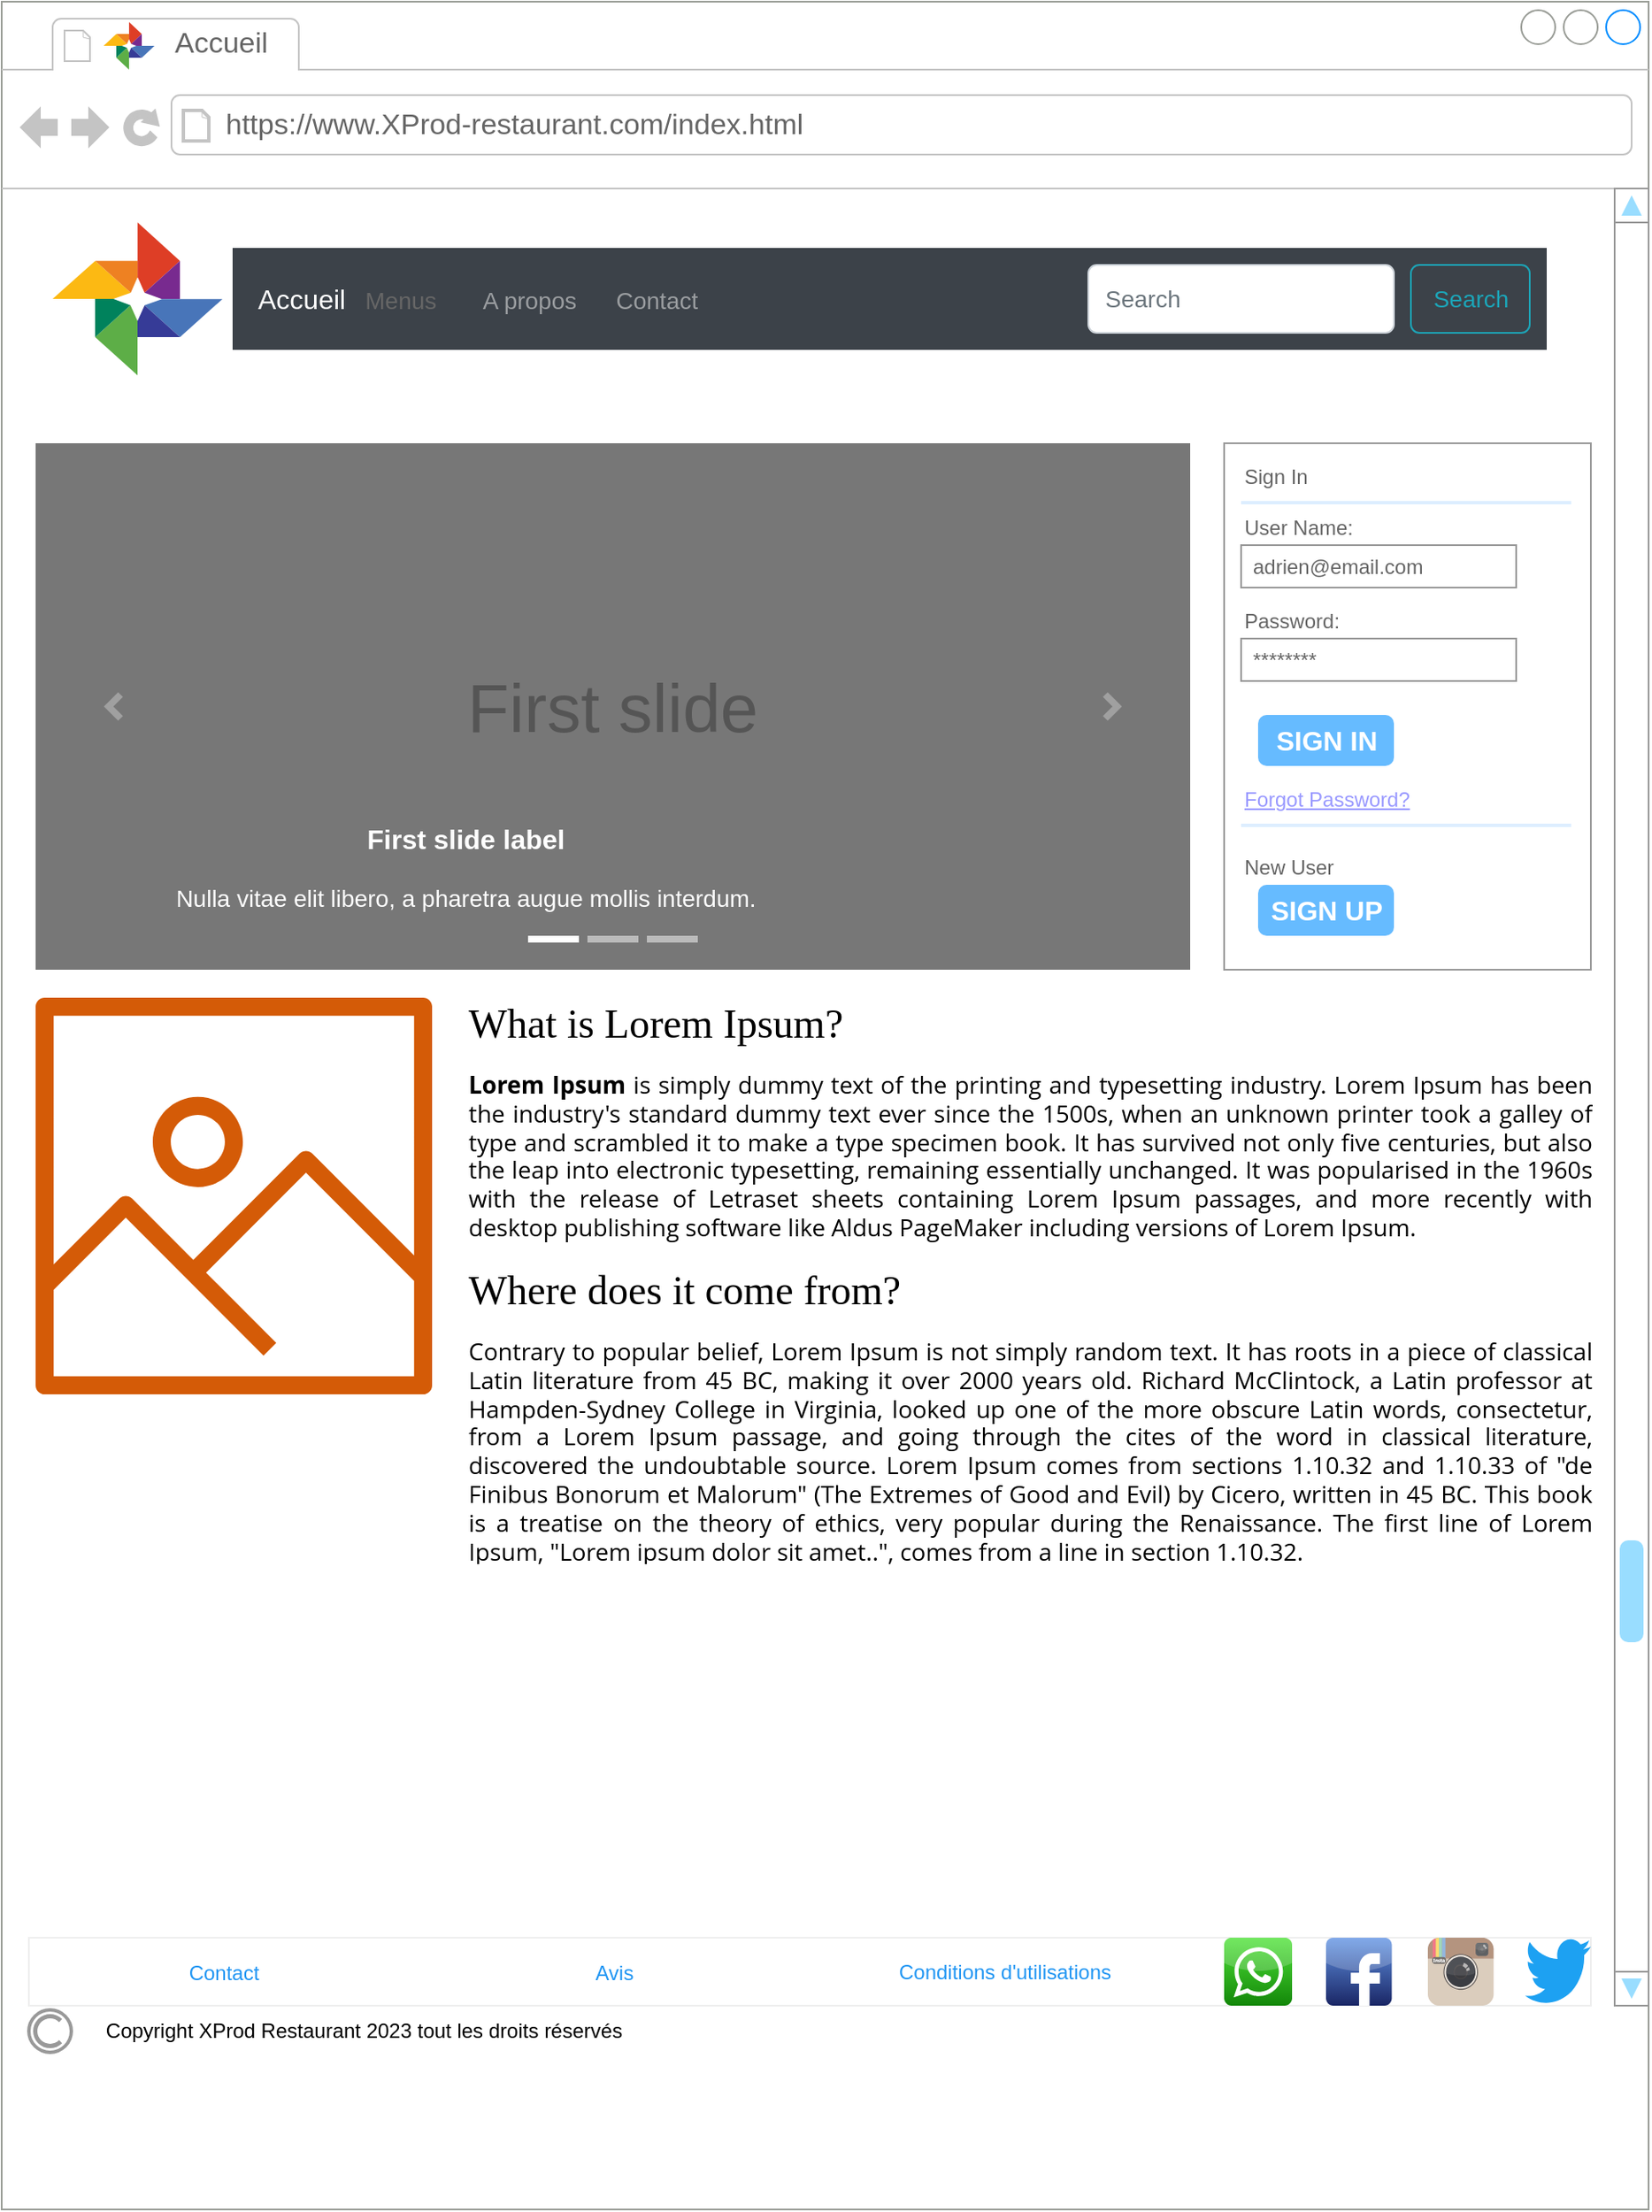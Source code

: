 <mxfile version="20.7.4" type="device" pages="4"><diagram id="piDafpqhtRUU5qUU-vj8" name="Accueil"><mxGraphModel dx="1098" dy="1996" grid="1" gridSize="10" guides="1" tooltips="1" connect="1" arrows="1" fold="1" page="1" pageScale="1" pageWidth="827" pageHeight="1169" math="0" shadow="0"><root><mxCell id="0"/><mxCell id="1" parent="0"/><mxCell id="sqZSckNPJ_jpyAhtQ5uk-7" value="" style="strokeWidth=1;shadow=0;align=center;html=1;shape=mxgraph.mockup.containers.browserWindow;rSize=0;strokeColor2=#008cff;strokeColor3=#c4c4c4;mainText=,;recursiveResize=0;strokeColor=#9a9d97;" vertex="1" parent="1"><mxGeometry x="20" y="-1140" width="970" height="1300" as="geometry"/></mxCell><mxCell id="sqZSckNPJ_jpyAhtQ5uk-8" value="Accueil" style="strokeWidth=1;shadow=0;dashed=0;align=center;html=1;shape=mxgraph.mockup.containers.anchor;fontSize=17;fontColor=#666666;align=left;" vertex="1" parent="sqZSckNPJ_jpyAhtQ5uk-7"><mxGeometry x="100" y="12" width="70" height="26" as="geometry"/></mxCell><mxCell id="sqZSckNPJ_jpyAhtQ5uk-9" value="https://www.XProd-restaurant.com/index.html" style="strokeWidth=1;shadow=0;dashed=0;align=center;html=1;shape=mxgraph.mockup.containers.anchor;rSize=0;fontSize=17;fontColor=#666666;align=left;" vertex="1" parent="sqZSckNPJ_jpyAhtQ5uk-7"><mxGeometry x="130" y="60" width="280" height="26" as="geometry"/></mxCell><mxCell id="sqZSckNPJ_jpyAhtQ5uk-11" value="" style="dashed=0;outlineConnect=0;html=1;align=center;labelPosition=center;verticalLabelPosition=bottom;verticalAlign=top;shape=mxgraph.weblogos.google_photos" vertex="1" parent="sqZSckNPJ_jpyAhtQ5uk-7"><mxGeometry x="30" y="130" width="100" height="90" as="geometry"/></mxCell><mxCell id="sqZSckNPJ_jpyAhtQ5uk-12" value="" style="dashed=0;outlineConnect=0;html=1;align=center;labelPosition=center;verticalLabelPosition=bottom;verticalAlign=top;shape=mxgraph.weblogos.google_photos" vertex="1" parent="sqZSckNPJ_jpyAhtQ5uk-7"><mxGeometry x="60" y="12" width="30" height="28" as="geometry"/></mxCell><mxCell id="sqZSckNPJ_jpyAhtQ5uk-32" value="" style="strokeWidth=1;shadow=0;dashed=0;align=center;html=1;shape=mxgraph.mockup.forms.rrect;rSize=0;strokeColor=#999999;fillColor=#ffffff;" vertex="1" parent="sqZSckNPJ_jpyAhtQ5uk-7"><mxGeometry x="720" y="260" width="216" height="310" as="geometry"/></mxCell><mxCell id="sqZSckNPJ_jpyAhtQ5uk-33" value="Sign In" style="strokeWidth=1;shadow=0;dashed=0;align=center;html=1;shape=mxgraph.mockup.forms.anchor;fontSize=12;fontColor=#666666;align=left;resizeWidth=1;spacingLeft=0;" vertex="1" parent="sqZSckNPJ_jpyAhtQ5uk-32"><mxGeometry width="108" height="20" relative="1" as="geometry"><mxPoint x="10" y="10" as="offset"/></mxGeometry></mxCell><mxCell id="sqZSckNPJ_jpyAhtQ5uk-34" value="" style="shape=line;strokeColor=#ddeeff;strokeWidth=2;html=1;resizeWidth=1;" vertex="1" parent="sqZSckNPJ_jpyAhtQ5uk-32"><mxGeometry width="194.4" height="10" relative="1" as="geometry"><mxPoint x="10" y="30" as="offset"/></mxGeometry></mxCell><mxCell id="sqZSckNPJ_jpyAhtQ5uk-35" value="User Name:" style="strokeWidth=1;shadow=0;dashed=0;align=center;html=1;shape=mxgraph.mockup.forms.anchor;fontSize=12;fontColor=#666666;align=left;resizeWidth=1;spacingLeft=0;" vertex="1" parent="sqZSckNPJ_jpyAhtQ5uk-32"><mxGeometry width="108" height="20" relative="1" as="geometry"><mxPoint x="10" y="40" as="offset"/></mxGeometry></mxCell><mxCell id="sqZSckNPJ_jpyAhtQ5uk-36" value="adrien@email.com" style="strokeWidth=1;shadow=0;dashed=0;align=center;html=1;shape=mxgraph.mockup.forms.rrect;rSize=0;strokeColor=#999999;fontColor=#666666;align=left;spacingLeft=5;resizeWidth=1;" vertex="1" parent="sqZSckNPJ_jpyAhtQ5uk-32"><mxGeometry width="162" height="25" relative="1" as="geometry"><mxPoint x="10" y="60" as="offset"/></mxGeometry></mxCell><mxCell id="sqZSckNPJ_jpyAhtQ5uk-37" value="Password:" style="strokeWidth=1;shadow=0;dashed=0;align=center;html=1;shape=mxgraph.mockup.forms.anchor;fontSize=12;fontColor=#666666;align=left;resizeWidth=1;spacingLeft=0;" vertex="1" parent="sqZSckNPJ_jpyAhtQ5uk-32"><mxGeometry width="108" height="20" relative="1" as="geometry"><mxPoint x="10" y="95" as="offset"/></mxGeometry></mxCell><mxCell id="sqZSckNPJ_jpyAhtQ5uk-38" value="********" style="strokeWidth=1;shadow=0;dashed=0;align=center;html=1;shape=mxgraph.mockup.forms.rrect;rSize=0;strokeColor=#999999;fontColor=#666666;align=left;spacingLeft=5;resizeWidth=1;" vertex="1" parent="sqZSckNPJ_jpyAhtQ5uk-32"><mxGeometry width="162" height="25" relative="1" as="geometry"><mxPoint x="10" y="115" as="offset"/></mxGeometry></mxCell><mxCell id="sqZSckNPJ_jpyAhtQ5uk-39" value="SIGN IN" style="strokeWidth=1;shadow=0;dashed=0;align=center;html=1;shape=mxgraph.mockup.forms.rrect;rSize=5;strokeColor=none;fontColor=#ffffff;fillColor=#66bbff;fontSize=16;fontStyle=1;" vertex="1" parent="sqZSckNPJ_jpyAhtQ5uk-32"><mxGeometry y="1" width="80" height="30" relative="1" as="geometry"><mxPoint x="20" y="-150" as="offset"/></mxGeometry></mxCell><mxCell id="sqZSckNPJ_jpyAhtQ5uk-40" value="Forgot Password?" style="strokeWidth=1;shadow=0;dashed=0;align=center;html=1;shape=mxgraph.mockup.forms.anchor;fontSize=12;fontColor=#9999ff;align=left;spacingLeft=0;fontStyle=4;resizeWidth=1;" vertex="1" parent="sqZSckNPJ_jpyAhtQ5uk-32"><mxGeometry y="1" width="162" height="20" relative="1" as="geometry"><mxPoint x="10" y="-110" as="offset"/></mxGeometry></mxCell><mxCell id="sqZSckNPJ_jpyAhtQ5uk-41" value="" style="shape=line;strokeColor=#ddeeff;strokeWidth=2;html=1;resizeWidth=1;" vertex="1" parent="sqZSckNPJ_jpyAhtQ5uk-32"><mxGeometry y="1" width="194.4" height="10" relative="1" as="geometry"><mxPoint x="10" y="-90" as="offset"/></mxGeometry></mxCell><mxCell id="sqZSckNPJ_jpyAhtQ5uk-42" value="New User" style="strokeWidth=1;shadow=0;dashed=0;align=center;html=1;shape=mxgraph.mockup.forms.anchor;fontSize=12;fontColor=#666666;align=left;spacingLeft=0;resizeWidth=1;" vertex="1" parent="sqZSckNPJ_jpyAhtQ5uk-32"><mxGeometry y="1" width="162" height="20" relative="1" as="geometry"><mxPoint x="10" y="-70" as="offset"/></mxGeometry></mxCell><mxCell id="sqZSckNPJ_jpyAhtQ5uk-43" value="SIGN UP" style="strokeWidth=1;shadow=0;dashed=0;align=center;html=1;shape=mxgraph.mockup.forms.rrect;rSize=5;strokeColor=none;fontColor=#ffffff;fillColor=#66bbff;fontSize=16;fontStyle=1;" vertex="1" parent="sqZSckNPJ_jpyAhtQ5uk-32"><mxGeometry y="1" width="80" height="30" relative="1" as="geometry"><mxPoint x="20" y="-50" as="offset"/></mxGeometry></mxCell><mxCell id="sqZSckNPJ_jpyAhtQ5uk-48" value="First slide" style="html=1;shadow=0;dashed=0;strokeColor=none;strokeWidth=1;fillColor=#777777;fontColor=#555555;whiteSpace=wrap;align=center;verticalAlign=middle;fontStyle=0;fontSize=40;" vertex="1" parent="sqZSckNPJ_jpyAhtQ5uk-7"><mxGeometry x="20" y="260" width="680" height="310" as="geometry"/></mxCell><mxCell id="sqZSckNPJ_jpyAhtQ5uk-49" value="" style="html=1;verticalLabelPosition=bottom;labelBackgroundColor=#ffffff;verticalAlign=top;shadow=0;dashed=0;strokeWidth=4;shape=mxgraph.ios7.misc.more;strokeColor=#a0a0a0;" vertex="1" parent="sqZSckNPJ_jpyAhtQ5uk-48"><mxGeometry x="1" y="0.5" width="7" height="14" relative="1" as="geometry"><mxPoint x="-50" y="-7" as="offset"/></mxGeometry></mxCell><mxCell id="sqZSckNPJ_jpyAhtQ5uk-50" value="" style="flipH=1;html=1;verticalLabelPosition=bottom;labelBackgroundColor=#ffffff;verticalAlign=top;shadow=0;dashed=0;strokeWidth=4;shape=mxgraph.ios7.misc.more;strokeColor=#a0a0a0;" vertex="1" parent="sqZSckNPJ_jpyAhtQ5uk-48"><mxGeometry y="0.5" width="7" height="14" relative="1" as="geometry"><mxPoint x="43" y="-7" as="offset"/></mxGeometry></mxCell><mxCell id="sqZSckNPJ_jpyAhtQ5uk-51" value="" style="html=1;shadow=0;strokeColor=none;fillColor=#ffffff;" vertex="1" parent="sqZSckNPJ_jpyAhtQ5uk-48"><mxGeometry x="0.5" y="1" width="30" height="4" relative="1" as="geometry"><mxPoint x="-50" y="-20" as="offset"/></mxGeometry></mxCell><mxCell id="sqZSckNPJ_jpyAhtQ5uk-52" value="" style="html=1;shadow=0;strokeColor=none;fillColor=#BBBBBB;" vertex="1" parent="sqZSckNPJ_jpyAhtQ5uk-48"><mxGeometry x="0.5" y="1" width="30" height="4" relative="1" as="geometry"><mxPoint x="-15" y="-20" as="offset"/></mxGeometry></mxCell><mxCell id="sqZSckNPJ_jpyAhtQ5uk-53" value="" style="html=1;shadow=0;strokeColor=none;fillColor=#BBBBBB;" vertex="1" parent="sqZSckNPJ_jpyAhtQ5uk-48"><mxGeometry x="0.5" y="1" width="30" height="4" relative="1" as="geometry"><mxPoint x="20" y="-20" as="offset"/></mxGeometry></mxCell><mxCell id="sqZSckNPJ_jpyAhtQ5uk-54" value="&lt;font style=&quot;font-size: 16px&quot;&gt;&lt;b&gt;First slide label&lt;/b&gt;&lt;/font&gt;&lt;br style=&quot;font-size: 14px&quot;&gt;&lt;br style=&quot;font-size: 14px&quot;&gt;Nulla vitae elit libero, a pharetra augue mollis interdum." style="html=1;shadow=0;strokeColor=none;fillColor=none;resizeWidth=1;fontColor=#FFFFFF;fontSize=14;" vertex="1" parent="sqZSckNPJ_jpyAhtQ5uk-48"><mxGeometry y="1" width="506.222" height="60" relative="1" as="geometry"><mxPoint y="-90" as="offset"/></mxGeometry></mxCell><mxCell id="sqZSckNPJ_jpyAhtQ5uk-71" value="" style="sketch=0;outlineConnect=0;fontColor=#232F3E;gradientColor=none;fillColor=#D45B07;strokeColor=none;dashed=0;verticalLabelPosition=bottom;verticalAlign=top;align=center;html=1;fontSize=12;fontStyle=0;aspect=fixed;pointerEvents=1;shape=mxgraph.aws4.container_registry_image;" vertex="1" parent="sqZSckNPJ_jpyAhtQ5uk-7"><mxGeometry x="20" y="586.5" width="233.5" height="233.5" as="geometry"/></mxCell><mxCell id="sqZSckNPJ_jpyAhtQ5uk-75" value="" style="verticalLabelPosition=bottom;shadow=0;dashed=0;align=center;html=1;verticalAlign=top;strokeWidth=1;shape=mxgraph.mockup.navigation.scrollBar;strokeColor=#999999;barPos=20;fillColor2=#99ddff;strokeColor2=none;direction=north;" vertex="1" parent="sqZSckNPJ_jpyAhtQ5uk-7"><mxGeometry x="950" y="110" width="20" height="1070" as="geometry"/></mxCell><mxCell id="sqZSckNPJ_jpyAhtQ5uk-88" value="" style="strokeColor=#999999;verticalLabelPosition=bottom;shadow=0;dashed=0;verticalAlign=top;strokeWidth=2;html=1;shape=mxgraph.mockup.misc.copyrightIcon;" vertex="1" parent="sqZSckNPJ_jpyAhtQ5uk-7"><mxGeometry x="16" y="1182.5" width="25" height="25" as="geometry"/></mxCell><mxCell id="sqZSckNPJ_jpyAhtQ5uk-89" value="Copyright XProd Restaurant 2023 tout les droits réservés" style="text;html=1;strokeColor=none;fillColor=none;align=center;verticalAlign=middle;whiteSpace=wrap;rounded=0;" vertex="1" parent="sqZSckNPJ_jpyAhtQ5uk-7"><mxGeometry x="41" y="1180" width="345" height="30" as="geometry"/></mxCell><mxCell id="sqZSckNPJ_jpyAhtQ5uk-76" value="" style="shape=rect;fillColor=#ffffff;strokeColor=#eeeeee;shadow=0;" vertex="1" parent="sqZSckNPJ_jpyAhtQ5uk-7"><mxGeometry x="16" y="1140" width="920" height="40" as="geometry"/></mxCell><mxCell id="sqZSckNPJ_jpyAhtQ5uk-77" value="Contact" style="shape=rect;strokeColor=none;fillColor=none;fontSize=12;fontColor=#2196F3;dashed=0;" vertex="1" parent="sqZSckNPJ_jpyAhtQ5uk-76"><mxGeometry width="230" height="40" as="geometry"/></mxCell><mxCell id="sqZSckNPJ_jpyAhtQ5uk-78" value="Avis" style="shape=rect;strokeColor=none;fillColor=none;fontSize=12;fontColor=#2196F3;dashed=0;" vertex="1" parent="sqZSckNPJ_jpyAhtQ5uk-76"><mxGeometry x="230" width="230" height="40" as="geometry"/></mxCell><mxCell id="sqZSckNPJ_jpyAhtQ5uk-81" value="" style="dashed=0;outlineConnect=0;html=1;align=center;labelPosition=center;verticalLabelPosition=bottom;verticalAlign=top;shape=mxgraph.webicons.facebook;fillColor=#6294E4;gradientColor=#1A2665" vertex="1" parent="sqZSckNPJ_jpyAhtQ5uk-76"><mxGeometry x="764" width="38.737" height="40" as="geometry"/></mxCell><mxCell id="sqZSckNPJ_jpyAhtQ5uk-82" value="" style="dashed=0;outlineConnect=0;html=1;align=center;labelPosition=center;verticalLabelPosition=bottom;verticalAlign=top;shape=mxgraph.weblogos.instagram;fillColor=#6FC0E4;gradientColor=#1E305B" vertex="1" parent="sqZSckNPJ_jpyAhtQ5uk-76"><mxGeometry x="823.995" width="38.737" height="40" as="geometry"/></mxCell><mxCell id="sqZSckNPJ_jpyAhtQ5uk-83" value="" style="dashed=0;outlineConnect=0;html=1;align=center;labelPosition=center;verticalLabelPosition=bottom;verticalAlign=top;shape=mxgraph.weblogos.twitter;fillColor=#1DA1F2;strokeColor=none" vertex="1" parent="sqZSckNPJ_jpyAhtQ5uk-76"><mxGeometry x="881.261" y="-0.39" width="38.737" height="40.39" as="geometry"/></mxCell><mxCell id="sqZSckNPJ_jpyAhtQ5uk-86" value="Conditions d'utilisations" style="shape=rect;strokeColor=none;fillColor=none;fontSize=12;fontColor=#2196F3;dashed=0;" vertex="1" parent="sqZSckNPJ_jpyAhtQ5uk-76"><mxGeometry x="460" y="-0.39" width="230" height="40" as="geometry"/></mxCell><mxCell id="sqZSckNPJ_jpyAhtQ5uk-87" value="" style="dashed=0;outlineConnect=0;html=1;align=center;labelPosition=center;verticalLabelPosition=bottom;verticalAlign=top;shape=mxgraph.webicons.whatsapp;fillColor=#4FE238;gradientColor=#138709;strokeColor=#666666;" vertex="1" parent="sqZSckNPJ_jpyAhtQ5uk-76"><mxGeometry x="704" width="40" height="40" as="geometry"/></mxCell><mxCell id="sqZSckNPJ_jpyAhtQ5uk-91" value="Accueil" style="html=1;shadow=0;dashed=0;fillColor=#3c4249;strokeColor=none;fontSize=16;fontColor=#ffffff;align=left;spacing=15;" vertex="1" parent="sqZSckNPJ_jpyAhtQ5uk-7"><mxGeometry x="136" y="145" width="774" height="60" as="geometry"/></mxCell><mxCell id="sqZSckNPJ_jpyAhtQ5uk-92" value="Menus   " style="fillColor=none;strokeColor=none;fontSize=14;fontColor=#666666;align=center;" vertex="1" parent="sqZSckNPJ_jpyAhtQ5uk-91"><mxGeometry width="70" height="40" relative="1" as="geometry"><mxPoint x="70" y="10" as="offset"/></mxGeometry></mxCell><mxCell id="sqZSckNPJ_jpyAhtQ5uk-93" value="A propos" style="fillColor=none;strokeColor=none;fontSize=14;fontColor=#9A9DA0;align=center;" vertex="1" parent="sqZSckNPJ_jpyAhtQ5uk-91"><mxGeometry width="70" height="40" relative="1" as="geometry"><mxPoint x="140" y="10" as="offset"/></mxGeometry></mxCell><mxCell id="sqZSckNPJ_jpyAhtQ5uk-94" value="Contact" style="fillColor=none;strokeColor=none;fontSize=14;fontColor=#9A9DA0;align=center;spacingRight=0;" vertex="1" parent="sqZSckNPJ_jpyAhtQ5uk-91"><mxGeometry width="80" height="40" relative="1" as="geometry"><mxPoint x="210" y="10" as="offset"/></mxGeometry></mxCell><mxCell id="sqZSckNPJ_jpyAhtQ5uk-96" value="Search" style="html=1;shadow=0;dashed=0;shape=mxgraph.bootstrap.rrect;rSize=5;fontSize=14;fontColor=#1CA5B8;strokeColor=#1CA5B8;fillColor=none;" vertex="1" parent="sqZSckNPJ_jpyAhtQ5uk-91"><mxGeometry x="1" width="70" height="40" relative="1" as="geometry"><mxPoint x="-80" y="10" as="offset"/></mxGeometry></mxCell><mxCell id="sqZSckNPJ_jpyAhtQ5uk-97" value="Search" style="html=1;shadow=0;dashed=0;shape=mxgraph.bootstrap.rrect;rSize=5;fontSize=14;fontColor=#6C767D;strokeColor=#CED4DA;fillColor=#ffffff;align=left;spacing=10;" vertex="1" parent="sqZSckNPJ_jpyAhtQ5uk-91"><mxGeometry x="1" width="180" height="40" relative="1" as="geometry"><mxPoint x="-270" y="10" as="offset"/></mxGeometry></mxCell><mxCell id="sqZSckNPJ_jpyAhtQ5uk-74" value="&lt;h2 style=&quot;margin: 0px 0px 10px; padding: 0px; font-weight: 400; font-family: DauphinPlain; font-size: 24px; line-height: 24px; background-color: rgb(255, 255, 255);&quot;&gt;What is Lorem Ipsum?&lt;/h2&gt;&lt;h1&gt;&lt;p style=&quot;margin: 0px 0px 15px; padding: 0px; text-align: justify; font-family: &amp;quot;Open Sans&amp;quot;, Arial, sans-serif; font-size: 14px; font-weight: 400; background-color: rgb(255, 255, 255);&quot;&gt;&lt;strong style=&quot;margin: 0px; padding: 0px;&quot;&gt;Lorem Ipsum&lt;/strong&gt;&amp;nbsp;is simply dummy text of the printing and typesetting industry. Lorem Ipsum has been the industry's standard dummy text ever since the 1500s, when an unknown printer took a galley of type and scrambled it to make a type specimen book. It has survived not only five centuries, but also the leap into electronic typesetting, remaining essentially unchanged. It was popularised in the 1960s with the release of Letraset sheets containing Lorem Ipsum passages, and more recently with desktop publishing software like Aldus PageMaker including versions of Lorem Ipsum.&lt;/p&gt;&lt;/h1&gt;&lt;h2 style=&quot;margin: 0px 0px 10px; padding: 0px; font-weight: 400; font-family: DauphinPlain; font-size: 24px; line-height: 24px; background-color: rgb(255, 255, 255);&quot;&gt;Where does it come from?&lt;/h2&gt;&lt;h1&gt;&lt;p style=&quot;margin: 0px 0px 15px; padding: 0px; text-align: justify; font-family: &amp;quot;Open Sans&amp;quot;, Arial, sans-serif; font-size: 14px; font-weight: 400; background-color: rgb(255, 255, 255);&quot;&gt;Contrary to popular belief, Lorem Ipsum is not simply random text. It has roots in a piece of classical Latin literature from 45 BC, making it over 2000 years old. Richard McClintock, a Latin professor at Hampden-Sydney College in Virginia, looked up one of the more obscure Latin words, consectetur, from a Lorem Ipsum passage, and going through the cites of the word in classical literature, discovered the undoubtable source. Lorem Ipsum comes from sections 1.10.32 and 1.10.33 of &quot;de Finibus Bonorum et Malorum&quot; (The Extremes of Good and Evil) by Cicero, written in 45 BC. This book is a treatise on the theory of ethics, very popular during the Renaissance. The first line of Lorem Ipsum, &quot;Lorem ipsum dolor sit amet..&quot;, comes from a line in section 1.10.32.&lt;/p&gt;&lt;/h1&gt;" style="text;html=1;strokeColor=none;fillColor=none;spacing=5;spacingTop=-20;whiteSpace=wrap;overflow=hidden;rounded=0;" vertex="1" parent="1"><mxGeometry x="290" y="-540" width="670" height="320" as="geometry"/></mxCell></root></mxGraphModel></diagram><diagram id="k6usiOoXamyA07TUauXd" name="Menus"><mxGraphModel dx="1098" dy="1996" grid="1" gridSize="10" guides="1" tooltips="1" connect="1" arrows="1" fold="1" page="1" pageScale="1" pageWidth="827" pageHeight="1169" math="0" shadow="0"><root><mxCell id="0"/><mxCell id="1" parent="0"/><mxCell id="kueBY_Un3f4j--dOkgWy-1" value="" style="strokeWidth=1;shadow=0;align=center;html=1;shape=mxgraph.mockup.containers.browserWindow;rSize=0;strokeColor2=#008cff;strokeColor3=#c4c4c4;mainText=,;recursiveResize=0;strokeColor=#9a9d97;" vertex="1" parent="1"><mxGeometry x="10" y="-1140" width="970" height="1300" as="geometry"/></mxCell><mxCell id="kueBY_Un3f4j--dOkgWy-2" value="Menus" style="strokeWidth=1;shadow=0;dashed=0;align=center;html=1;shape=mxgraph.mockup.containers.anchor;fontSize=17;fontColor=#666666;align=left;" vertex="1" parent="kueBY_Un3f4j--dOkgWy-1"><mxGeometry x="100" y="12" width="70" height="26" as="geometry"/></mxCell><mxCell id="kueBY_Un3f4j--dOkgWy-3" value="https://www.XProd-restaurant.com/menus.html" style="strokeWidth=1;shadow=0;dashed=0;align=center;html=1;shape=mxgraph.mockup.containers.anchor;rSize=0;fontSize=17;fontColor=#666666;align=left;" vertex="1" parent="kueBY_Un3f4j--dOkgWy-1"><mxGeometry x="130" y="60" width="350" height="26" as="geometry"/></mxCell><mxCell id="kueBY_Un3f4j--dOkgWy-4" value="" style="dashed=0;outlineConnect=0;html=1;align=center;labelPosition=center;verticalLabelPosition=bottom;verticalAlign=top;shape=mxgraph.weblogos.google_photos" vertex="1" parent="kueBY_Un3f4j--dOkgWy-1"><mxGeometry x="30" y="130" width="100" height="90" as="geometry"/></mxCell><mxCell id="kueBY_Un3f4j--dOkgWy-5" value="" style="dashed=0;outlineConnect=0;html=1;align=center;labelPosition=center;verticalLabelPosition=bottom;verticalAlign=top;shape=mxgraph.weblogos.google_photos" vertex="1" parent="kueBY_Un3f4j--dOkgWy-1"><mxGeometry x="60" y="12" width="30" height="28" as="geometry"/></mxCell><mxCell id="kueBY_Un3f4j--dOkgWy-26" value="" style="verticalLabelPosition=bottom;shadow=0;dashed=0;align=center;html=1;verticalAlign=top;strokeWidth=1;shape=mxgraph.mockup.navigation.scrollBar;strokeColor=#999999;barPos=20;fillColor2=#99ddff;strokeColor2=none;direction=north;" vertex="1" parent="kueBY_Un3f4j--dOkgWy-1"><mxGeometry x="950" y="110" width="20" height="1070" as="geometry"/></mxCell><mxCell id="kueBY_Un3f4j--dOkgWy-27" value="" style="strokeColor=#999999;verticalLabelPosition=bottom;shadow=0;dashed=0;verticalAlign=top;strokeWidth=2;html=1;shape=mxgraph.mockup.misc.copyrightIcon;" vertex="1" parent="kueBY_Un3f4j--dOkgWy-1"><mxGeometry x="16" y="1182.5" width="25" height="25" as="geometry"/></mxCell><mxCell id="kueBY_Un3f4j--dOkgWy-28" value="Copyright XProd Restaurant 2023 tout les droits réservés" style="text;html=1;strokeColor=none;fillColor=none;align=center;verticalAlign=middle;whiteSpace=wrap;rounded=0;" vertex="1" parent="kueBY_Un3f4j--dOkgWy-1"><mxGeometry x="41" y="1180" width="345" height="30" as="geometry"/></mxCell><mxCell id="kueBY_Un3f4j--dOkgWy-29" value="" style="shape=rect;fillColor=#ffffff;strokeColor=#eeeeee;shadow=0;" vertex="1" parent="kueBY_Un3f4j--dOkgWy-1"><mxGeometry x="16" y="1140" width="920" height="40" as="geometry"/></mxCell><mxCell id="kueBY_Un3f4j--dOkgWy-30" value="Contact" style="shape=rect;strokeColor=none;fillColor=none;fontSize=12;fontColor=#2196F3;dashed=0;" vertex="1" parent="kueBY_Un3f4j--dOkgWy-29"><mxGeometry width="230" height="40" as="geometry"/></mxCell><mxCell id="kueBY_Un3f4j--dOkgWy-31" value="Avis" style="shape=rect;strokeColor=none;fillColor=none;fontSize=12;fontColor=#2196F3;dashed=0;" vertex="1" parent="kueBY_Un3f4j--dOkgWy-29"><mxGeometry x="230" width="230" height="40" as="geometry"/></mxCell><mxCell id="kueBY_Un3f4j--dOkgWy-32" value="" style="dashed=0;outlineConnect=0;html=1;align=center;labelPosition=center;verticalLabelPosition=bottom;verticalAlign=top;shape=mxgraph.webicons.facebook;fillColor=#6294E4;gradientColor=#1A2665" vertex="1" parent="kueBY_Un3f4j--dOkgWy-29"><mxGeometry x="764" width="38.737" height="40" as="geometry"/></mxCell><mxCell id="kueBY_Un3f4j--dOkgWy-33" value="" style="dashed=0;outlineConnect=0;html=1;align=center;labelPosition=center;verticalLabelPosition=bottom;verticalAlign=top;shape=mxgraph.weblogos.instagram;fillColor=#6FC0E4;gradientColor=#1E305B" vertex="1" parent="kueBY_Un3f4j--dOkgWy-29"><mxGeometry x="823.995" width="38.737" height="40" as="geometry"/></mxCell><mxCell id="kueBY_Un3f4j--dOkgWy-34" value="" style="dashed=0;outlineConnect=0;html=1;align=center;labelPosition=center;verticalLabelPosition=bottom;verticalAlign=top;shape=mxgraph.weblogos.twitter;fillColor=#1DA1F2;strokeColor=none" vertex="1" parent="kueBY_Un3f4j--dOkgWy-29"><mxGeometry x="881.261" y="-0.39" width="38.737" height="40.39" as="geometry"/></mxCell><mxCell id="kueBY_Un3f4j--dOkgWy-35" value="Conditions d'utilisations" style="shape=rect;strokeColor=none;fillColor=none;fontSize=12;fontColor=#2196F3;dashed=0;" vertex="1" parent="kueBY_Un3f4j--dOkgWy-29"><mxGeometry x="460" y="-0.39" width="230" height="40" as="geometry"/></mxCell><mxCell id="kueBY_Un3f4j--dOkgWy-36" value="" style="dashed=0;outlineConnect=0;html=1;align=center;labelPosition=center;verticalLabelPosition=bottom;verticalAlign=top;shape=mxgraph.webicons.whatsapp;fillColor=#4FE238;gradientColor=#138709;strokeColor=#666666;" vertex="1" parent="kueBY_Un3f4j--dOkgWy-29"><mxGeometry x="704" width="40" height="40" as="geometry"/></mxCell><mxCell id="xYGSoIGeoZW1-WdGzr9T-1" value="" style="edgeStyle=orthogonalEdgeStyle;rounded=0;orthogonalLoop=1;jettySize=auto;html=1;fontSize=7;fontColor=#666666;" edge="1" parent="kueBY_Un3f4j--dOkgWy-1" source="kueBY_Un3f4j--dOkgWy-37" target="kueBY_Un3f4j--dOkgWy-4"><mxGeometry relative="1" as="geometry"/></mxCell><mxCell id="kueBY_Un3f4j--dOkgWy-37" value="&lt;font color=&quot;#666666&quot;&gt;Accueil&lt;/font&gt;" style="html=1;shadow=0;dashed=0;fillColor=#3c4249;strokeColor=none;fontSize=16;fontColor=#ffffff;align=left;spacing=15;" vertex="1" parent="kueBY_Un3f4j--dOkgWy-1"><mxGeometry x="136" y="145" width="774" height="60" as="geometry"/></mxCell><mxCell id="kueBY_Un3f4j--dOkgWy-38" value="Menus   " style="fillColor=none;strokeColor=none;fontSize=14;fontColor=#ffffff;align=center;" vertex="1" parent="kueBY_Un3f4j--dOkgWy-37"><mxGeometry width="70" height="40" relative="1" as="geometry"><mxPoint x="70" y="10" as="offset"/></mxGeometry></mxCell><mxCell id="kueBY_Un3f4j--dOkgWy-39" value="A propos" style="fillColor=none;strokeColor=none;fontSize=14;fontColor=#9A9DA0;align=center;" vertex="1" parent="kueBY_Un3f4j--dOkgWy-37"><mxGeometry width="70" height="40" relative="1" as="geometry"><mxPoint x="140" y="10" as="offset"/></mxGeometry></mxCell><mxCell id="kueBY_Un3f4j--dOkgWy-40" value="Contacter" style="fillColor=none;strokeColor=none;fontSize=14;fontColor=#9A9DA0;align=center;spacingRight=0;" vertex="1" parent="kueBY_Un3f4j--dOkgWy-37"><mxGeometry width="80" height="40" relative="1" as="geometry"><mxPoint x="210" y="10" as="offset"/></mxGeometry></mxCell><mxCell id="kueBY_Un3f4j--dOkgWy-41" value="Search" style="html=1;shadow=0;dashed=0;shape=mxgraph.bootstrap.rrect;rSize=5;fontSize=14;fontColor=#1CA5B8;strokeColor=#1CA5B8;fillColor=none;" vertex="1" parent="kueBY_Un3f4j--dOkgWy-37"><mxGeometry x="1" width="70" height="40" relative="1" as="geometry"><mxPoint x="-80" y="10" as="offset"/></mxGeometry></mxCell><mxCell id="kueBY_Un3f4j--dOkgWy-42" value="Search" style="html=1;shadow=0;dashed=0;shape=mxgraph.bootstrap.rrect;rSize=5;fontSize=14;fontColor=#6C767D;strokeColor=#CED4DA;fillColor=#ffffff;align=left;spacing=10;" vertex="1" parent="kueBY_Un3f4j--dOkgWy-37"><mxGeometry x="1" width="180" height="40" relative="1" as="geometry"><mxPoint x="-270" y="10" as="offset"/></mxGeometry></mxCell><mxCell id="tIFeKeIKIsqFOBbnGKZI-1" value="" style="sketch=0;outlineConnect=0;fontColor=#232F3E;gradientColor=none;fillColor=#D45B07;strokeColor=none;dashed=0;verticalLabelPosition=bottom;verticalAlign=top;align=center;html=1;fontSize=12;fontStyle=0;aspect=fixed;pointerEvents=1;shape=mxgraph.aws4.container_registry_image;" vertex="1" parent="kueBY_Un3f4j--dOkgWy-1"><mxGeometry x="82" y="290" width="130" height="130" as="geometry"/></mxCell><mxCell id="tIFeKeIKIsqFOBbnGKZI-2" value="" style="sketch=0;outlineConnect=0;fontColor=#232F3E;gradientColor=none;fillColor=#D45B07;strokeColor=none;dashed=0;verticalLabelPosition=bottom;verticalAlign=top;align=center;html=1;fontSize=12;fontStyle=0;aspect=fixed;pointerEvents=1;shape=mxgraph.aws4.container_registry_image;" vertex="1" parent="kueBY_Un3f4j--dOkgWy-1"><mxGeometry x="411" y="290" width="130" height="130" as="geometry"/></mxCell><mxCell id="tIFeKeIKIsqFOBbnGKZI-3" value="" style="sketch=0;outlineConnect=0;fontColor=#232F3E;gradientColor=none;fillColor=#D45B07;strokeColor=none;dashed=0;verticalLabelPosition=bottom;verticalAlign=top;align=center;html=1;fontSize=12;fontStyle=0;aspect=fixed;pointerEvents=1;shape=mxgraph.aws4.container_registry_image;" vertex="1" parent="kueBY_Un3f4j--dOkgWy-1"><mxGeometry x="760" y="290" width="130" height="130" as="geometry"/></mxCell><mxCell id="tIFeKeIKIsqFOBbnGKZI-4" value="" style="sketch=0;outlineConnect=0;fontColor=#232F3E;gradientColor=none;fillColor=#D45B07;strokeColor=none;dashed=0;verticalLabelPosition=bottom;verticalAlign=top;align=center;html=1;fontSize=12;fontStyle=0;aspect=fixed;pointerEvents=1;shape=mxgraph.aws4.container_registry_image;" vertex="1" parent="kueBY_Un3f4j--dOkgWy-1"><mxGeometry x="410" y="556" width="130" height="130" as="geometry"/></mxCell><mxCell id="tIFeKeIKIsqFOBbnGKZI-5" value="" style="sketch=0;outlineConnect=0;fontColor=#232F3E;gradientColor=none;fillColor=#D45B07;strokeColor=none;dashed=0;verticalLabelPosition=bottom;verticalAlign=top;align=center;html=1;fontSize=12;fontStyle=0;aspect=fixed;pointerEvents=1;shape=mxgraph.aws4.container_registry_image;" vertex="1" parent="kueBY_Un3f4j--dOkgWy-1"><mxGeometry x="760" y="556" width="130" height="130" as="geometry"/></mxCell><mxCell id="tIFeKeIKIsqFOBbnGKZI-6" value="" style="sketch=0;outlineConnect=0;fontColor=#232F3E;gradientColor=none;fillColor=#D45B07;strokeColor=none;dashed=0;verticalLabelPosition=bottom;verticalAlign=top;align=center;html=1;fontSize=12;fontStyle=0;aspect=fixed;pointerEvents=1;shape=mxgraph.aws4.container_registry_image;" vertex="1" parent="kueBY_Un3f4j--dOkgWy-1"><mxGeometry x="82" y="556" width="130" height="130" as="geometry"/></mxCell><mxCell id="tIFeKeIKIsqFOBbnGKZI-7" value="" style="sketch=0;outlineConnect=0;fontColor=#232F3E;gradientColor=none;fillColor=#D45B07;strokeColor=none;dashed=0;verticalLabelPosition=bottom;verticalAlign=top;align=center;html=1;fontSize=12;fontStyle=0;aspect=fixed;pointerEvents=1;shape=mxgraph.aws4.container_registry_image;" vertex="1" parent="kueBY_Un3f4j--dOkgWy-1"><mxGeometry x="82" y="850" width="130" height="130" as="geometry"/></mxCell><mxCell id="tIFeKeIKIsqFOBbnGKZI-8" value="" style="sketch=0;outlineConnect=0;fontColor=#232F3E;gradientColor=none;fillColor=#D45B07;strokeColor=none;dashed=0;verticalLabelPosition=bottom;verticalAlign=top;align=center;html=1;fontSize=12;fontStyle=0;aspect=fixed;pointerEvents=1;shape=mxgraph.aws4.container_registry_image;" vertex="1" parent="kueBY_Un3f4j--dOkgWy-1"><mxGeometry x="411" y="850" width="130" height="130" as="geometry"/></mxCell><mxCell id="tIFeKeIKIsqFOBbnGKZI-9" value="" style="sketch=0;outlineConnect=0;fontColor=#232F3E;gradientColor=none;fillColor=#D45B07;strokeColor=none;dashed=0;verticalLabelPosition=bottom;verticalAlign=top;align=center;html=1;fontSize=12;fontStyle=0;aspect=fixed;pointerEvents=1;shape=mxgraph.aws4.container_registry_image;" vertex="1" parent="kueBY_Un3f4j--dOkgWy-1"><mxGeometry x="760" y="850" width="130" height="130" as="geometry"/></mxCell><mxCell id="tIFeKeIKIsqFOBbnGKZI-10" value="" style="shape=mxgraph.signs.travel.euro;html=1;pointerEvents=1;fillColor=#000000;strokeColor=none;verticalLabelPosition=bottom;verticalAlign=top;align=center;" vertex="1" parent="kueBY_Un3f4j--dOkgWy-1"><mxGeometry x="180" y="420" width="30" height="30" as="geometry"/></mxCell><mxCell id="tIFeKeIKIsqFOBbnGKZI-11" value="" style="shape=mxgraph.signs.travel.euro;html=1;pointerEvents=1;fillColor=#000000;strokeColor=none;verticalLabelPosition=bottom;verticalAlign=top;align=center;" vertex="1" parent="kueBY_Un3f4j--dOkgWy-1"><mxGeometry x="508" y="420" width="30" height="30" as="geometry"/></mxCell><mxCell id="tIFeKeIKIsqFOBbnGKZI-12" value="" style="shape=mxgraph.signs.travel.euro;html=1;pointerEvents=1;fillColor=#000000;strokeColor=none;verticalLabelPosition=bottom;verticalAlign=top;align=center;" vertex="1" parent="kueBY_Un3f4j--dOkgWy-1"><mxGeometry x="860" y="420" width="30" height="30" as="geometry"/></mxCell><mxCell id="tIFeKeIKIsqFOBbnGKZI-13" value="" style="shape=mxgraph.signs.travel.euro;html=1;pointerEvents=1;fillColor=#000000;strokeColor=none;verticalLabelPosition=bottom;verticalAlign=top;align=center;" vertex="1" parent="kueBY_Un3f4j--dOkgWy-1"><mxGeometry x="180" y="686" width="30" height="30" as="geometry"/></mxCell><mxCell id="tIFeKeIKIsqFOBbnGKZI-14" value="" style="shape=mxgraph.signs.travel.euro;html=1;pointerEvents=1;fillColor=#000000;strokeColor=none;verticalLabelPosition=bottom;verticalAlign=top;align=center;" vertex="1" parent="kueBY_Un3f4j--dOkgWy-1"><mxGeometry x="180" y="980" width="30" height="30" as="geometry"/></mxCell><mxCell id="tIFeKeIKIsqFOBbnGKZI-15" value="" style="shape=mxgraph.signs.travel.euro;html=1;pointerEvents=1;fillColor=#000000;strokeColor=none;verticalLabelPosition=bottom;verticalAlign=top;align=center;" vertex="1" parent="kueBY_Un3f4j--dOkgWy-1"><mxGeometry x="508" y="686" width="30" height="30" as="geometry"/></mxCell><mxCell id="tIFeKeIKIsqFOBbnGKZI-16" value="" style="shape=mxgraph.signs.travel.euro;html=1;pointerEvents=1;fillColor=#000000;strokeColor=none;verticalLabelPosition=bottom;verticalAlign=top;align=center;" vertex="1" parent="kueBY_Un3f4j--dOkgWy-1"><mxGeometry x="860" y="686" width="30" height="30" as="geometry"/></mxCell><mxCell id="tIFeKeIKIsqFOBbnGKZI-17" value="" style="shape=mxgraph.signs.travel.euro;html=1;pointerEvents=1;fillColor=#000000;strokeColor=none;verticalLabelPosition=bottom;verticalAlign=top;align=center;" vertex="1" parent="kueBY_Un3f4j--dOkgWy-1"><mxGeometry x="511" y="980" width="30" height="30" as="geometry"/></mxCell><mxCell id="tIFeKeIKIsqFOBbnGKZI-18" value="" style="shape=mxgraph.signs.travel.euro;html=1;pointerEvents=1;fillColor=#000000;strokeColor=none;verticalLabelPosition=bottom;verticalAlign=top;align=center;" vertex="1" parent="kueBY_Un3f4j--dOkgWy-1"><mxGeometry x="860" y="980" width="30" height="30" as="geometry"/></mxCell><mxCell id="tIFeKeIKIsqFOBbnGKZI-19" value="Prix" style="text;html=1;strokeColor=none;fillColor=none;align=center;verticalAlign=middle;whiteSpace=wrap;rounded=0;" vertex="1" parent="kueBY_Un3f4j--dOkgWy-1"><mxGeometry x="110" y="420" width="60" height="30" as="geometry"/></mxCell><mxCell id="tIFeKeIKIsqFOBbnGKZI-20" value="Prix" style="text;html=1;strokeColor=none;fillColor=none;align=center;verticalAlign=middle;whiteSpace=wrap;rounded=0;" vertex="1" parent="kueBY_Un3f4j--dOkgWy-1"><mxGeometry x="445" y="420" width="60" height="30" as="geometry"/></mxCell><mxCell id="tIFeKeIKIsqFOBbnGKZI-21" value="Prix" style="text;html=1;strokeColor=none;fillColor=none;align=center;verticalAlign=middle;whiteSpace=wrap;rounded=0;" vertex="1" parent="kueBY_Un3f4j--dOkgWy-1"><mxGeometry x="795" y="420" width="60" height="30" as="geometry"/></mxCell><mxCell id="tIFeKeIKIsqFOBbnGKZI-22" value="Prix" style="text;html=1;strokeColor=none;fillColor=none;align=center;verticalAlign=middle;whiteSpace=wrap;rounded=0;" vertex="1" parent="kueBY_Un3f4j--dOkgWy-1"><mxGeometry x="117" y="686" width="60" height="30" as="geometry"/></mxCell><mxCell id="tIFeKeIKIsqFOBbnGKZI-23" value="Prix" style="text;html=1;strokeColor=none;fillColor=none;align=center;verticalAlign=middle;whiteSpace=wrap;rounded=0;" vertex="1" parent="kueBY_Un3f4j--dOkgWy-1"><mxGeometry x="110" y="980" width="60" height="30" as="geometry"/></mxCell><mxCell id="tIFeKeIKIsqFOBbnGKZI-25" value="Prix" style="text;html=1;strokeColor=none;fillColor=none;align=center;verticalAlign=middle;whiteSpace=wrap;rounded=0;" vertex="1" parent="kueBY_Un3f4j--dOkgWy-1"><mxGeometry x="455" y="686" width="60" height="30" as="geometry"/></mxCell><mxCell id="tIFeKeIKIsqFOBbnGKZI-26" value="Prix" style="text;html=1;strokeColor=none;fillColor=none;align=center;verticalAlign=middle;whiteSpace=wrap;rounded=0;" vertex="1" parent="kueBY_Un3f4j--dOkgWy-1"><mxGeometry x="451" y="980" width="60" height="30" as="geometry"/></mxCell><mxCell id="tIFeKeIKIsqFOBbnGKZI-24" value="Prix" style="text;html=1;strokeColor=none;fillColor=none;align=center;verticalAlign=middle;whiteSpace=wrap;rounded=0;" vertex="1" parent="kueBY_Un3f4j--dOkgWy-1"><mxGeometry x="800" y="686" width="60" height="30" as="geometry"/></mxCell><mxCell id="tIFeKeIKIsqFOBbnGKZI-27" value="Prix" style="text;html=1;strokeColor=none;fillColor=none;align=center;verticalAlign=middle;whiteSpace=wrap;rounded=0;" vertex="1" parent="kueBY_Un3f4j--dOkgWy-1"><mxGeometry x="800" y="980" width="60" height="30" as="geometry"/></mxCell><mxCell id="tIFeKeIKIsqFOBbnGKZI-28" value="&lt;span style=&quot;color: rgb(123, 136, 152); font-family: &amp;quot;Mercury SSm A&amp;quot;, &amp;quot;Mercury SSm B&amp;quot;, Georgia, Times, &amp;quot;Times New Roman&amp;quot;, &amp;quot;Microsoft YaHei New&amp;quot;, &amp;quot;Microsoft Yahei&amp;quot;, 微软雅黑, 宋体, SimSun, STXihei, 华文细黑, serif; text-align: start; font-size: 7px; background-color: rgb(255, 255, 255);&quot;&gt;Lorem ipsum dolor sit amet, consectetur adipiscing elit, sed do eiusmod tempor incididunt ut labore et dolore magna aliqua. Ut enim ad minim veniam, quis nostrud exercitation ullamco laboris nisi ut aliquip ex ea commodo consequat. Duis aute irure dolor in reprehenderit in voluptate velit esse cillum dolore eu fugiat nulla pariatur. Excepteur sint occaecat cupidatat non proident, sunt in culpa qui officia deserunt mollit anim id est laborum.&lt;/span&gt;" style="text;html=1;align=center;verticalAlign=middle;whiteSpace=wrap;rounded=0;fillColor=#FFFFFF;" vertex="1" parent="kueBY_Un3f4j--dOkgWy-1"><mxGeometry x="76" y="450" width="204" height="100" as="geometry"/></mxCell><mxCell id="tIFeKeIKIsqFOBbnGKZI-79" value="&lt;span style=&quot;color: rgb(123, 136, 152); font-family: &amp;quot;Mercury SSm A&amp;quot;, &amp;quot;Mercury SSm B&amp;quot;, Georgia, Times, &amp;quot;Times New Roman&amp;quot;, &amp;quot;Microsoft YaHei New&amp;quot;, &amp;quot;Microsoft Yahei&amp;quot;, 微软雅黑, 宋体, SimSun, STXihei, 华文细黑, serif; text-align: start; font-size: 7px; background-color: rgb(255, 255, 255);&quot;&gt;Lorem ipsum dolor sit amet, consectetur adipiscing elit, sed do eiusmod tempor incididunt ut labore et dolore magna aliqua. Ut enim ad minim veniam, quis nostrud exercitation ullamco laboris nisi ut aliquip ex ea commodo consequat. Duis aute irure dolor in reprehenderit in voluptate velit esse cillum dolore eu fugiat nulla pariatur. Excepteur sint occaecat cupidatat non proident, sunt in culpa qui officia deserunt mollit anim id est laborum.&lt;/span&gt;" style="text;html=1;align=center;verticalAlign=middle;whiteSpace=wrap;rounded=0;fillColor=#FFFFFF;" vertex="1" parent="kueBY_Un3f4j--dOkgWy-1"><mxGeometry x="373" y="450" width="204" height="100" as="geometry"/></mxCell><mxCell id="tIFeKeIKIsqFOBbnGKZI-80" value="&lt;span style=&quot;color: rgb(123, 136, 152); font-family: &amp;quot;Mercury SSm A&amp;quot;, &amp;quot;Mercury SSm B&amp;quot;, Georgia, Times, &amp;quot;Times New Roman&amp;quot;, &amp;quot;Microsoft YaHei New&amp;quot;, &amp;quot;Microsoft Yahei&amp;quot;, 微软雅黑, 宋体, SimSun, STXihei, 华文细黑, serif; text-align: start; font-size: 7px; background-color: rgb(255, 255, 255);&quot;&gt;Lorem ipsum dolor sit amet, consectetur adipiscing elit, sed do eiusmod tempor incididunt ut labore et dolore magna aliqua. Ut enim ad minim veniam, quis nostrud exercitation ullamco laboris nisi ut aliquip ex ea commodo consequat. Duis aute irure dolor in reprehenderit in voluptate velit esse cillum dolore eu fugiat nulla pariatur. Excepteur sint occaecat cupidatat non proident, sunt in culpa qui officia deserunt mollit anim id est laborum.&lt;/span&gt;" style="text;html=1;align=center;verticalAlign=middle;whiteSpace=wrap;rounded=0;fillColor=#FFFFFF;" vertex="1" parent="kueBY_Un3f4j--dOkgWy-1"><mxGeometry x="720" y="450" width="204" height="100" as="geometry"/></mxCell><mxCell id="tIFeKeIKIsqFOBbnGKZI-81" value="&lt;span style=&quot;color: rgb(123, 136, 152); font-family: &amp;quot;Mercury SSm A&amp;quot;, &amp;quot;Mercury SSm B&amp;quot;, Georgia, Times, &amp;quot;Times New Roman&amp;quot;, &amp;quot;Microsoft YaHei New&amp;quot;, &amp;quot;Microsoft Yahei&amp;quot;, 微软雅黑, 宋体, SimSun, STXihei, 华文细黑, serif; text-align: start; font-size: 7px; background-color: rgb(255, 255, 255);&quot;&gt;Lorem ipsum dolor sit amet, consectetur adipiscing elit, sed do eiusmod tempor incididunt ut labore et dolore magna aliqua. Ut enim ad minim veniam, quis nostrud exercitation ullamco laboris nisi ut aliquip ex ea commodo consequat. Duis aute irure dolor in reprehenderit in voluptate velit esse cillum dolore eu fugiat nulla pariatur. Excepteur sint occaecat cupidatat non proident, sunt in culpa qui officia deserunt mollit anim id est laborum.&lt;/span&gt;" style="text;html=1;align=center;verticalAlign=middle;whiteSpace=wrap;rounded=0;fillColor=#FFFFFF;" vertex="1" parent="kueBY_Un3f4j--dOkgWy-1"><mxGeometry x="50" y="730" width="204" height="100" as="geometry"/></mxCell><mxCell id="tIFeKeIKIsqFOBbnGKZI-82" value="&lt;span style=&quot;color: rgb(123, 136, 152); font-family: &amp;quot;Mercury SSm A&amp;quot;, &amp;quot;Mercury SSm B&amp;quot;, Georgia, Times, &amp;quot;Times New Roman&amp;quot;, &amp;quot;Microsoft YaHei New&amp;quot;, &amp;quot;Microsoft Yahei&amp;quot;, 微软雅黑, 宋体, SimSun, STXihei, 华文细黑, serif; text-align: start; font-size: 7px; background-color: rgb(255, 255, 255);&quot;&gt;Lorem ipsum dolor sit amet, consectetur adipiscing elit, sed do eiusmod tempor incididunt ut labore et dolore magna aliqua. Ut enim ad minim veniam, quis nostrud exercitation ullamco laboris nisi ut aliquip ex ea commodo consequat. Duis aute irure dolor in reprehenderit in voluptate velit esse cillum dolore eu fugiat nulla pariatur. Excepteur sint occaecat cupidatat non proident, sunt in culpa qui officia deserunt mollit anim id est laborum.&lt;/span&gt;" style="text;html=1;align=center;verticalAlign=middle;whiteSpace=wrap;rounded=0;fillColor=#FFFFFF;" vertex="1" parent="kueBY_Un3f4j--dOkgWy-1"><mxGeometry x="373" y="730" width="204" height="100" as="geometry"/></mxCell><mxCell id="tIFeKeIKIsqFOBbnGKZI-83" value="&lt;span style=&quot;color: rgb(123, 136, 152); font-family: &amp;quot;Mercury SSm A&amp;quot;, &amp;quot;Mercury SSm B&amp;quot;, Georgia, Times, &amp;quot;Times New Roman&amp;quot;, &amp;quot;Microsoft YaHei New&amp;quot;, &amp;quot;Microsoft Yahei&amp;quot;, 微软雅黑, 宋体, SimSun, STXihei, 华文细黑, serif; text-align: start; font-size: 7px; background-color: rgb(255, 255, 255);&quot;&gt;Lorem ipsum dolor sit amet, consectetur adipiscing elit, sed do eiusmod tempor incididunt ut labore et dolore magna aliqua. Ut enim ad minim veniam, quis nostrud exercitation ullamco laboris nisi ut aliquip ex ea commodo consequat. Duis aute irure dolor in reprehenderit in voluptate velit esse cillum dolore eu fugiat nulla pariatur. Excepteur sint occaecat cupidatat non proident, sunt in culpa qui officia deserunt mollit anim id est laborum.&lt;/span&gt;" style="text;html=1;align=center;verticalAlign=middle;whiteSpace=wrap;rounded=0;fillColor=#FFFFFF;" vertex="1" parent="kueBY_Un3f4j--dOkgWy-1"><mxGeometry x="720" y="730" width="204" height="100" as="geometry"/></mxCell><mxCell id="tIFeKeIKIsqFOBbnGKZI-84" value="&lt;span style=&quot;color: rgb(123, 136, 152); font-family: &amp;quot;Mercury SSm A&amp;quot;, &amp;quot;Mercury SSm B&amp;quot;, Georgia, Times, &amp;quot;Times New Roman&amp;quot;, &amp;quot;Microsoft YaHei New&amp;quot;, &amp;quot;Microsoft Yahei&amp;quot;, 微软雅黑, 宋体, SimSun, STXihei, 华文细黑, serif; text-align: start; font-size: 7px; background-color: rgb(255, 255, 255);&quot;&gt;Lorem ipsum dolor sit amet, consectetur adipiscing elit, sed do eiusmod tempor incididunt ut labore et dolore magna aliqua. Ut enim ad minim veniam, quis nostrud exercitation ullamco laboris nisi ut aliquip ex ea commodo consequat. Duis aute irure dolor in reprehenderit in voluptate velit esse cillum dolore eu fugiat nulla pariatur. Excepteur sint occaecat cupidatat non proident, sunt in culpa qui officia deserunt mollit anim id est laborum.&lt;/span&gt;" style="text;html=1;align=center;verticalAlign=middle;whiteSpace=wrap;rounded=0;fillColor=#FFFFFF;" vertex="1" parent="kueBY_Un3f4j--dOkgWy-1"><mxGeometry x="50" y="1020" width="204" height="100" as="geometry"/></mxCell><mxCell id="tIFeKeIKIsqFOBbnGKZI-85" value="&lt;span style=&quot;color: rgb(123, 136, 152); font-family: &amp;quot;Mercury SSm A&amp;quot;, &amp;quot;Mercury SSm B&amp;quot;, Georgia, Times, &amp;quot;Times New Roman&amp;quot;, &amp;quot;Microsoft YaHei New&amp;quot;, &amp;quot;Microsoft Yahei&amp;quot;, 微软雅黑, 宋体, SimSun, STXihei, 华文细黑, serif; text-align: start; font-size: 7px; background-color: rgb(255, 255, 255);&quot;&gt;Lorem ipsum dolor sit amet, consectetur adipiscing elit, sed do eiusmod tempor incididunt ut labore et dolore magna aliqua. Ut enim ad minim veniam, quis nostrud exercitation ullamco laboris nisi ut aliquip ex ea commodo consequat. Duis aute irure dolor in reprehenderit in voluptate velit esse cillum dolore eu fugiat nulla pariatur. Excepteur sint occaecat cupidatat non proident, sunt in culpa qui officia deserunt mollit anim id est laborum.&lt;/span&gt;" style="text;html=1;align=center;verticalAlign=middle;whiteSpace=wrap;rounded=0;fillColor=#FFFFFF;" vertex="1" parent="kueBY_Un3f4j--dOkgWy-1"><mxGeometry x="373" y="1020" width="204" height="100" as="geometry"/></mxCell><mxCell id="tIFeKeIKIsqFOBbnGKZI-86" value="&lt;span style=&quot;color: rgb(123, 136, 152); font-family: &amp;quot;Mercury SSm A&amp;quot;, &amp;quot;Mercury SSm B&amp;quot;, Georgia, Times, &amp;quot;Times New Roman&amp;quot;, &amp;quot;Microsoft YaHei New&amp;quot;, &amp;quot;Microsoft Yahei&amp;quot;, 微软雅黑, 宋体, SimSun, STXihei, 华文细黑, serif; text-align: start; font-size: 7px; background-color: rgb(255, 255, 255);&quot;&gt;Lorem ipsum dolor sit amet, consectetur adipiscing elit, sed do eiusmod tempor incididunt ut labore et dolore magna aliqua. Ut enim ad minim veniam, quis nostrud exercitation ullamco laboris nisi ut aliquip ex ea commodo consequat. Duis aute irure dolor in reprehenderit in voluptate velit esse cillum dolore eu fugiat nulla pariatur. Excepteur sint occaecat cupidatat non proident, sunt in culpa qui officia deserunt mollit anim id est laborum.&lt;/span&gt;" style="text;html=1;align=center;verticalAlign=middle;whiteSpace=wrap;rounded=0;fillColor=#FFFFFF;" vertex="1" parent="kueBY_Un3f4j--dOkgWy-1"><mxGeometry x="720" y="1020" width="204" height="100" as="geometry"/></mxCell></root></mxGraphModel></diagram><diagram id="2Abo70il_ICNrtQ0HVpv" name="A propos"><mxGraphModel dx="1098" dy="1996" grid="1" gridSize="10" guides="1" tooltips="1" connect="1" arrows="1" fold="1" page="1" pageScale="1" pageWidth="827" pageHeight="1169" math="0" shadow="0"><root><mxCell id="0"/><mxCell id="1" parent="0"/><mxCell id="Kyj8iqtLfudAXyjK0vAQ-1" value="" style="strokeWidth=1;shadow=0;align=center;html=1;shape=mxgraph.mockup.containers.browserWindow;rSize=0;strokeColor2=#008cff;strokeColor3=#c4c4c4;mainText=,;recursiveResize=0;strokeColor=#9a9d97;" vertex="1" parent="1"><mxGeometry x="10" y="-1140" width="970" height="1300" as="geometry"/></mxCell><mxCell id="Kyj8iqtLfudAXyjK0vAQ-2" value="A propos" style="strokeWidth=1;shadow=0;dashed=0;align=center;html=1;shape=mxgraph.mockup.containers.anchor;fontSize=17;fontColor=#666666;align=left;" vertex="1" parent="Kyj8iqtLfudAXyjK0vAQ-1"><mxGeometry x="100" y="12" width="70" height="26" as="geometry"/></mxCell><mxCell id="Kyj8iqtLfudAXyjK0vAQ-3" value="https://www.XProd-restaurant.com/apropos.html" style="strokeWidth=1;shadow=0;dashed=0;align=center;html=1;shape=mxgraph.mockup.containers.anchor;rSize=0;fontSize=17;fontColor=#666666;align=left;" vertex="1" parent="Kyj8iqtLfudAXyjK0vAQ-1"><mxGeometry x="130" y="60" width="370" height="26" as="geometry"/></mxCell><mxCell id="Kyj8iqtLfudAXyjK0vAQ-4" value="" style="dashed=0;outlineConnect=0;html=1;align=center;labelPosition=center;verticalLabelPosition=bottom;verticalAlign=top;shape=mxgraph.weblogos.google_photos" vertex="1" parent="Kyj8iqtLfudAXyjK0vAQ-1"><mxGeometry x="30" y="130" width="100" height="90" as="geometry"/></mxCell><mxCell id="Kyj8iqtLfudAXyjK0vAQ-5" value="" style="dashed=0;outlineConnect=0;html=1;align=center;labelPosition=center;verticalLabelPosition=bottom;verticalAlign=top;shape=mxgraph.weblogos.google_photos" vertex="1" parent="Kyj8iqtLfudAXyjK0vAQ-1"><mxGeometry x="60" y="12" width="30" height="28" as="geometry"/></mxCell><mxCell id="Kyj8iqtLfudAXyjK0vAQ-6" value="" style="verticalLabelPosition=bottom;shadow=0;dashed=0;align=center;html=1;verticalAlign=top;strokeWidth=1;shape=mxgraph.mockup.navigation.scrollBar;strokeColor=#999999;barPos=20;fillColor2=#99ddff;strokeColor2=none;direction=north;" vertex="1" parent="Kyj8iqtLfudAXyjK0vAQ-1"><mxGeometry x="950" y="110" width="20" height="1070" as="geometry"/></mxCell><mxCell id="Kyj8iqtLfudAXyjK0vAQ-7" value="" style="strokeColor=#999999;verticalLabelPosition=bottom;shadow=0;dashed=0;verticalAlign=top;strokeWidth=2;html=1;shape=mxgraph.mockup.misc.copyrightIcon;" vertex="1" parent="Kyj8iqtLfudAXyjK0vAQ-1"><mxGeometry x="16" y="1182.5" width="25" height="25" as="geometry"/></mxCell><mxCell id="Kyj8iqtLfudAXyjK0vAQ-8" value="Copyright XProd Restaurant 2023 tout les droits réservés" style="text;html=1;strokeColor=none;fillColor=none;align=center;verticalAlign=middle;whiteSpace=wrap;rounded=0;" vertex="1" parent="Kyj8iqtLfudAXyjK0vAQ-1"><mxGeometry x="41" y="1180" width="345" height="30" as="geometry"/></mxCell><mxCell id="Kyj8iqtLfudAXyjK0vAQ-9" value="" style="shape=rect;fillColor=#ffffff;strokeColor=#eeeeee;shadow=0;" vertex="1" parent="Kyj8iqtLfudAXyjK0vAQ-1"><mxGeometry x="16" y="1140" width="920" height="40" as="geometry"/></mxCell><mxCell id="Kyj8iqtLfudAXyjK0vAQ-10" value="Contact" style="shape=rect;strokeColor=none;fillColor=none;fontSize=12;fontColor=#2196F3;dashed=0;" vertex="1" parent="Kyj8iqtLfudAXyjK0vAQ-9"><mxGeometry width="230" height="40" as="geometry"/></mxCell><mxCell id="Kyj8iqtLfudAXyjK0vAQ-11" value="Avis" style="shape=rect;strokeColor=none;fillColor=none;fontSize=12;fontColor=#2196F3;dashed=0;" vertex="1" parent="Kyj8iqtLfudAXyjK0vAQ-9"><mxGeometry x="230" width="230" height="40" as="geometry"/></mxCell><mxCell id="Kyj8iqtLfudAXyjK0vAQ-12" value="" style="dashed=0;outlineConnect=0;html=1;align=center;labelPosition=center;verticalLabelPosition=bottom;verticalAlign=top;shape=mxgraph.webicons.facebook;fillColor=#6294E4;gradientColor=#1A2665" vertex="1" parent="Kyj8iqtLfudAXyjK0vAQ-9"><mxGeometry x="764" width="38.737" height="40" as="geometry"/></mxCell><mxCell id="Kyj8iqtLfudAXyjK0vAQ-13" value="" style="dashed=0;outlineConnect=0;html=1;align=center;labelPosition=center;verticalLabelPosition=bottom;verticalAlign=top;shape=mxgraph.weblogos.instagram;fillColor=#6FC0E4;gradientColor=#1E305B" vertex="1" parent="Kyj8iqtLfudAXyjK0vAQ-9"><mxGeometry x="823.995" width="38.737" height="40" as="geometry"/></mxCell><mxCell id="Kyj8iqtLfudAXyjK0vAQ-14" value="" style="dashed=0;outlineConnect=0;html=1;align=center;labelPosition=center;verticalLabelPosition=bottom;verticalAlign=top;shape=mxgraph.weblogos.twitter;fillColor=#1DA1F2;strokeColor=none" vertex="1" parent="Kyj8iqtLfudAXyjK0vAQ-9"><mxGeometry x="881.261" y="-0.39" width="38.737" height="40.39" as="geometry"/></mxCell><mxCell id="Kyj8iqtLfudAXyjK0vAQ-15" value="Conditions d'utilisations" style="shape=rect;strokeColor=none;fillColor=none;fontSize=12;fontColor=#2196F3;dashed=0;" vertex="1" parent="Kyj8iqtLfudAXyjK0vAQ-9"><mxGeometry x="460" y="-0.39" width="230" height="40" as="geometry"/></mxCell><mxCell id="Kyj8iqtLfudAXyjK0vAQ-16" value="" style="dashed=0;outlineConnect=0;html=1;align=center;labelPosition=center;verticalLabelPosition=bottom;verticalAlign=top;shape=mxgraph.webicons.whatsapp;fillColor=#4FE238;gradientColor=#138709;strokeColor=#666666;" vertex="1" parent="Kyj8iqtLfudAXyjK0vAQ-9"><mxGeometry x="704" width="40" height="40" as="geometry"/></mxCell><mxCell id="Kyj8iqtLfudAXyjK0vAQ-17" value="&lt;font color=&quot;#666666&quot;&gt;Accueil&lt;/font&gt;" style="html=1;shadow=0;dashed=0;fillColor=#3c4249;strokeColor=none;fontSize=16;fontColor=#ffffff;align=left;spacing=15;" vertex="1" parent="Kyj8iqtLfudAXyjK0vAQ-1"><mxGeometry x="136" y="145" width="774" height="60" as="geometry"/></mxCell><mxCell id="Kyj8iqtLfudAXyjK0vAQ-18" value="Menus   " style="fillColor=none;strokeColor=none;fontSize=14;fontColor=#666666;align=center;" vertex="1" parent="Kyj8iqtLfudAXyjK0vAQ-17"><mxGeometry width="70" height="40" relative="1" as="geometry"><mxPoint x="70" y="10" as="offset"/></mxGeometry></mxCell><mxCell id="Kyj8iqtLfudAXyjK0vAQ-19" value="A propos" style="fillColor=none;strokeColor=none;fontSize=14;fontColor=#FFFFFF;align=center;" vertex="1" parent="Kyj8iqtLfudAXyjK0vAQ-17"><mxGeometry width="70" height="40" relative="1" as="geometry"><mxPoint x="140" y="10" as="offset"/></mxGeometry></mxCell><mxCell id="Kyj8iqtLfudAXyjK0vAQ-20" value="Contacter" style="fillColor=none;strokeColor=none;fontSize=14;fontColor=#666666;align=center;spacingRight=0;" vertex="1" parent="Kyj8iqtLfudAXyjK0vAQ-17"><mxGeometry width="80" height="40" relative="1" as="geometry"><mxPoint x="210" y="10" as="offset"/></mxGeometry></mxCell><mxCell id="Kyj8iqtLfudAXyjK0vAQ-21" value="Search" style="html=1;shadow=0;dashed=0;shape=mxgraph.bootstrap.rrect;rSize=5;fontSize=14;fontColor=#1CA5B8;strokeColor=#1CA5B8;fillColor=none;" vertex="1" parent="Kyj8iqtLfudAXyjK0vAQ-17"><mxGeometry x="1" width="70" height="40" relative="1" as="geometry"><mxPoint x="-80" y="10" as="offset"/></mxGeometry></mxCell><mxCell id="Kyj8iqtLfudAXyjK0vAQ-22" value="Search" style="html=1;shadow=0;dashed=0;shape=mxgraph.bootstrap.rrect;rSize=5;fontSize=14;fontColor=#6C767D;strokeColor=#CED4DA;fillColor=#ffffff;align=left;spacing=10;" vertex="1" parent="Kyj8iqtLfudAXyjK0vAQ-17"><mxGeometry x="1" width="180" height="40" relative="1" as="geometry"><mxPoint x="-270" y="10" as="offset"/></mxGeometry></mxCell><mxCell id="Kyj8iqtLfudAXyjK0vAQ-52" value="" style="text;html=1;align=center;verticalAlign=middle;whiteSpace=wrap;rounded=0;fillColor=#FFFFFF;" vertex="1" parent="Kyj8iqtLfudAXyjK0vAQ-1"><mxGeometry x="720" y="450" width="204" height="100" as="geometry"/></mxCell><mxCell id="Kyj8iqtLfudAXyjK0vAQ-55" value="" style="text;html=1;align=center;verticalAlign=middle;whiteSpace=wrap;rounded=0;fillColor=#FFFFFF;" vertex="1" parent="Kyj8iqtLfudAXyjK0vAQ-1"><mxGeometry x="720" y="730" width="204" height="100" as="geometry"/></mxCell><mxCell id="Kyj8iqtLfudAXyjK0vAQ-56" value="" style="text;html=1;align=center;verticalAlign=middle;whiteSpace=wrap;rounded=0;fillColor=#FFFFFF;" vertex="1" parent="Kyj8iqtLfudAXyjK0vAQ-1"><mxGeometry x="50" y="1020" width="204" height="100" as="geometry"/></mxCell><mxCell id="Kyj8iqtLfudAXyjK0vAQ-58" value="" style="text;html=1;align=center;verticalAlign=middle;whiteSpace=wrap;rounded=0;fillColor=#FFFFFF;" vertex="1" parent="Kyj8iqtLfudAXyjK0vAQ-1"><mxGeometry x="720" y="1020" width="204" height="100" as="geometry"/></mxCell></root></mxGraphModel></diagram><diagram id="g4SsHYmnS9ohKRmHQjzu" name="Contacter"><mxGraphModel dx="1098" dy="1996" grid="1" gridSize="10" guides="1" tooltips="1" connect="1" arrows="1" fold="1" page="1" pageScale="1" pageWidth="827" pageHeight="1169" math="0" shadow="0"><root><mxCell id="0"/><mxCell id="1" parent="0"/><mxCell id="HtBcYGxCAg8fH-Rn9_y8-1" value="" style="strokeWidth=1;shadow=0;align=center;html=1;shape=mxgraph.mockup.containers.browserWindow;rSize=0;strokeColor2=#008cff;strokeColor3=#c4c4c4;mainText=,;recursiveResize=0;strokeColor=#9a9d97;" vertex="1" parent="1"><mxGeometry x="10" y="-1140" width="970" height="1300" as="geometry"/></mxCell><mxCell id="HtBcYGxCAg8fH-Rn9_y8-2" value="Contacter" style="strokeWidth=1;shadow=0;dashed=0;align=center;html=1;shape=mxgraph.mockup.containers.anchor;fontSize=17;fontColor=#666666;align=left;" vertex="1" parent="HtBcYGxCAg8fH-Rn9_y8-1"><mxGeometry x="100" y="12" width="70" height="26" as="geometry"/></mxCell><mxCell id="HtBcYGxCAg8fH-Rn9_y8-3" value="https://www.XProd-restaurant.com/apropos.html" style="strokeWidth=1;shadow=0;dashed=0;align=center;html=1;shape=mxgraph.mockup.containers.anchor;rSize=0;fontSize=17;fontColor=#666666;align=left;" vertex="1" parent="HtBcYGxCAg8fH-Rn9_y8-1"><mxGeometry x="130" y="60" width="370" height="26" as="geometry"/></mxCell><mxCell id="HtBcYGxCAg8fH-Rn9_y8-4" value="" style="dashed=0;outlineConnect=0;html=1;align=center;labelPosition=center;verticalLabelPosition=bottom;verticalAlign=top;shape=mxgraph.weblogos.google_photos" vertex="1" parent="HtBcYGxCAg8fH-Rn9_y8-1"><mxGeometry x="30" y="130" width="100" height="90" as="geometry"/></mxCell><mxCell id="HtBcYGxCAg8fH-Rn9_y8-5" value="" style="dashed=0;outlineConnect=0;html=1;align=center;labelPosition=center;verticalLabelPosition=bottom;verticalAlign=top;shape=mxgraph.weblogos.google_photos" vertex="1" parent="HtBcYGxCAg8fH-Rn9_y8-1"><mxGeometry x="60" y="12" width="30" height="28" as="geometry"/></mxCell><mxCell id="HtBcYGxCAg8fH-Rn9_y8-6" value="" style="verticalLabelPosition=bottom;shadow=0;dashed=0;align=center;html=1;verticalAlign=top;strokeWidth=1;shape=mxgraph.mockup.navigation.scrollBar;strokeColor=#999999;barPos=20;fillColor2=#99ddff;strokeColor2=none;direction=north;" vertex="1" parent="HtBcYGxCAg8fH-Rn9_y8-1"><mxGeometry x="950" y="110" width="20" height="1070" as="geometry"/></mxCell><mxCell id="HtBcYGxCAg8fH-Rn9_y8-7" value="" style="strokeColor=#999999;verticalLabelPosition=bottom;shadow=0;dashed=0;verticalAlign=top;strokeWidth=2;html=1;shape=mxgraph.mockup.misc.copyrightIcon;" vertex="1" parent="HtBcYGxCAg8fH-Rn9_y8-1"><mxGeometry x="16" y="1182.5" width="25" height="25" as="geometry"/></mxCell><mxCell id="HtBcYGxCAg8fH-Rn9_y8-8" value="Copyright XProd Restaurant 2023 tout les droits réservés" style="text;html=1;strokeColor=none;fillColor=none;align=center;verticalAlign=middle;whiteSpace=wrap;rounded=0;" vertex="1" parent="HtBcYGxCAg8fH-Rn9_y8-1"><mxGeometry x="41" y="1180" width="345" height="30" as="geometry"/></mxCell><mxCell id="HtBcYGxCAg8fH-Rn9_y8-9" value="" style="shape=rect;fillColor=#ffffff;strokeColor=#eeeeee;shadow=0;" vertex="1" parent="HtBcYGxCAg8fH-Rn9_y8-1"><mxGeometry x="16" y="1140" width="920" height="40" as="geometry"/></mxCell><mxCell id="HtBcYGxCAg8fH-Rn9_y8-10" value="Contact" style="shape=rect;strokeColor=none;fillColor=none;fontSize=12;fontColor=#2196F3;dashed=0;" vertex="1" parent="HtBcYGxCAg8fH-Rn9_y8-9"><mxGeometry width="230" height="40" as="geometry"/></mxCell><mxCell id="HtBcYGxCAg8fH-Rn9_y8-11" value="Avis" style="shape=rect;strokeColor=none;fillColor=none;fontSize=12;fontColor=#2196F3;dashed=0;" vertex="1" parent="HtBcYGxCAg8fH-Rn9_y8-9"><mxGeometry x="230" width="230" height="40" as="geometry"/></mxCell><mxCell id="HtBcYGxCAg8fH-Rn9_y8-12" value="" style="dashed=0;outlineConnect=0;html=1;align=center;labelPosition=center;verticalLabelPosition=bottom;verticalAlign=top;shape=mxgraph.webicons.facebook;fillColor=#6294E4;gradientColor=#1A2665" vertex="1" parent="HtBcYGxCAg8fH-Rn9_y8-9"><mxGeometry x="764" width="38.737" height="40" as="geometry"/></mxCell><mxCell id="HtBcYGxCAg8fH-Rn9_y8-13" value="" style="dashed=0;outlineConnect=0;html=1;align=center;labelPosition=center;verticalLabelPosition=bottom;verticalAlign=top;shape=mxgraph.weblogos.instagram;fillColor=#6FC0E4;gradientColor=#1E305B" vertex="1" parent="HtBcYGxCAg8fH-Rn9_y8-9"><mxGeometry x="823.995" width="38.737" height="40" as="geometry"/></mxCell><mxCell id="HtBcYGxCAg8fH-Rn9_y8-14" value="" style="dashed=0;outlineConnect=0;html=1;align=center;labelPosition=center;verticalLabelPosition=bottom;verticalAlign=top;shape=mxgraph.weblogos.twitter;fillColor=#1DA1F2;strokeColor=none" vertex="1" parent="HtBcYGxCAg8fH-Rn9_y8-9"><mxGeometry x="881.261" y="-0.39" width="38.737" height="40.39" as="geometry"/></mxCell><mxCell id="HtBcYGxCAg8fH-Rn9_y8-15" value="Conditions d'utilisations" style="shape=rect;strokeColor=none;fillColor=none;fontSize=12;fontColor=#2196F3;dashed=0;" vertex="1" parent="HtBcYGxCAg8fH-Rn9_y8-9"><mxGeometry x="460" y="-0.39" width="230" height="40" as="geometry"/></mxCell><mxCell id="HtBcYGxCAg8fH-Rn9_y8-16" value="" style="dashed=0;outlineConnect=0;html=1;align=center;labelPosition=center;verticalLabelPosition=bottom;verticalAlign=top;shape=mxgraph.webicons.whatsapp;fillColor=#4FE238;gradientColor=#138709;strokeColor=#666666;" vertex="1" parent="HtBcYGxCAg8fH-Rn9_y8-9"><mxGeometry x="704" width="40" height="40" as="geometry"/></mxCell><mxCell id="HtBcYGxCAg8fH-Rn9_y8-17" value="&lt;font&gt;Accueil&lt;/font&gt;" style="html=1;shadow=0;dashed=0;fillColor=#3c4249;strokeColor=none;fontSize=16;fontColor=#666666;align=left;spacing=15;" vertex="1" parent="HtBcYGxCAg8fH-Rn9_y8-1"><mxGeometry x="136" y="145" width="774" height="60" as="geometry"/></mxCell><mxCell id="HtBcYGxCAg8fH-Rn9_y8-18" value="Menus   " style="fillColor=none;strokeColor=none;fontSize=14;fontColor=#666666;align=center;" vertex="1" parent="HtBcYGxCAg8fH-Rn9_y8-17"><mxGeometry width="70" height="40" relative="1" as="geometry"><mxPoint x="70" y="10" as="offset"/></mxGeometry></mxCell><mxCell id="HtBcYGxCAg8fH-Rn9_y8-19" value="A propos" style="fillColor=none;strokeColor=none;fontSize=14;fontColor=#9A9DA0;align=center;" vertex="1" parent="HtBcYGxCAg8fH-Rn9_y8-17"><mxGeometry width="70" height="40" relative="1" as="geometry"><mxPoint x="140" y="10" as="offset"/></mxGeometry></mxCell><mxCell id="HtBcYGxCAg8fH-Rn9_y8-20" value="Contacter" style="fillColor=none;strokeColor=none;fontSize=14;fontColor=#FFFFFF;align=center;spacingRight=0;" vertex="1" parent="HtBcYGxCAg8fH-Rn9_y8-17"><mxGeometry width="80" height="40" relative="1" as="geometry"><mxPoint x="210" y="10" as="offset"/></mxGeometry></mxCell><mxCell id="HtBcYGxCAg8fH-Rn9_y8-21" value="Search" style="html=1;shadow=0;dashed=0;shape=mxgraph.bootstrap.rrect;rSize=5;fontSize=14;fontColor=#1CA5B8;strokeColor=#1CA5B8;fillColor=none;" vertex="1" parent="HtBcYGxCAg8fH-Rn9_y8-17"><mxGeometry x="1" width="70" height="40" relative="1" as="geometry"><mxPoint x="-80" y="10" as="offset"/></mxGeometry></mxCell><mxCell id="HtBcYGxCAg8fH-Rn9_y8-22" value="Search" style="html=1;shadow=0;dashed=0;shape=mxgraph.bootstrap.rrect;rSize=5;fontSize=14;fontColor=#6C767D;strokeColor=#CED4DA;fillColor=#ffffff;align=left;spacing=10;" vertex="1" parent="HtBcYGxCAg8fH-Rn9_y8-17"><mxGeometry x="1" width="180" height="40" relative="1" as="geometry"><mxPoint x="-270" y="10" as="offset"/></mxGeometry></mxCell><mxCell id="HtBcYGxCAg8fH-Rn9_y8-23" value="" style="text;html=1;align=center;verticalAlign=middle;whiteSpace=wrap;rounded=0;fillColor=#FFFFFF;" vertex="1" parent="HtBcYGxCAg8fH-Rn9_y8-1"><mxGeometry x="720" y="450" width="204" height="100" as="geometry"/></mxCell><mxCell id="HtBcYGxCAg8fH-Rn9_y8-24" value="" style="text;html=1;align=center;verticalAlign=middle;whiteSpace=wrap;rounded=0;fillColor=#FFFFFF;" vertex="1" parent="HtBcYGxCAg8fH-Rn9_y8-1"><mxGeometry x="720" y="730" width="204" height="100" as="geometry"/></mxCell><mxCell id="HtBcYGxCAg8fH-Rn9_y8-25" value="" style="text;html=1;align=center;verticalAlign=middle;whiteSpace=wrap;rounded=0;fillColor=#FFFFFF;" vertex="1" parent="HtBcYGxCAg8fH-Rn9_y8-1"><mxGeometry x="50" y="1020" width="204" height="100" as="geometry"/></mxCell><mxCell id="HtBcYGxCAg8fH-Rn9_y8-26" value="" style="text;html=1;align=center;verticalAlign=middle;whiteSpace=wrap;rounded=0;fillColor=#FFFFFF;" vertex="1" parent="HtBcYGxCAg8fH-Rn9_y8-1"><mxGeometry x="720" y="1020" width="204" height="100" as="geometry"/></mxCell></root></mxGraphModel></diagram></mxfile>